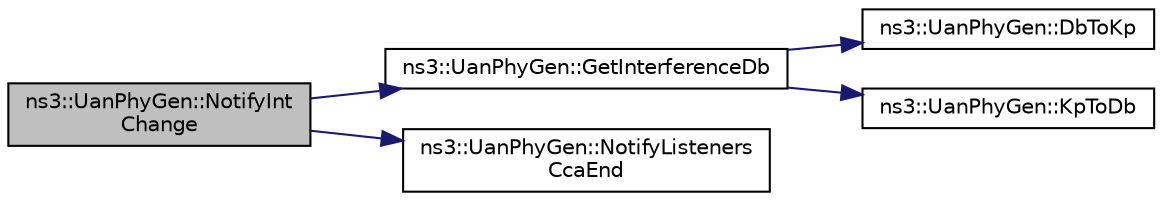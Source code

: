digraph "ns3::UanPhyGen::NotifyIntChange"
{
  edge [fontname="Helvetica",fontsize="10",labelfontname="Helvetica",labelfontsize="10"];
  node [fontname="Helvetica",fontsize="10",shape=record];
  rankdir="LR";
  Node1 [label="ns3::UanPhyGen::NotifyInt\lChange",height=0.2,width=0.4,color="black", fillcolor="grey75", style="filled", fontcolor="black"];
  Node1 -> Node2 [color="midnightblue",fontsize="10",style="solid"];
  Node2 [label="ns3::UanPhyGen::GetInterferenceDb",height=0.2,width=0.4,color="black", fillcolor="white", style="filled",URL="$da/d4e/classns3_1_1UanPhyGen.html#a8c991401463b00f7daaf3c3486f6bf1b"];
  Node2 -> Node3 [color="midnightblue",fontsize="10",style="solid"];
  Node3 [label="ns3::UanPhyGen::DbToKp",height=0.2,width=0.4,color="black", fillcolor="white", style="filled",URL="$da/d4e/classns3_1_1UanPhyGen.html#ab83a534db06cec2f505881f10df8e998"];
  Node2 -> Node4 [color="midnightblue",fontsize="10",style="solid"];
  Node4 [label="ns3::UanPhyGen::KpToDb",height=0.2,width=0.4,color="black", fillcolor="white", style="filled",URL="$da/d4e/classns3_1_1UanPhyGen.html#a110f8bc6e30578784ce3abd15215b94b"];
  Node1 -> Node5 [color="midnightblue",fontsize="10",style="solid"];
  Node5 [label="ns3::UanPhyGen::NotifyListeners\lCcaEnd",height=0.2,width=0.4,color="black", fillcolor="white", style="filled",URL="$da/d4e/classns3_1_1UanPhyGen.html#affeb14a6054061b34e8953c381d3dc41"];
}
